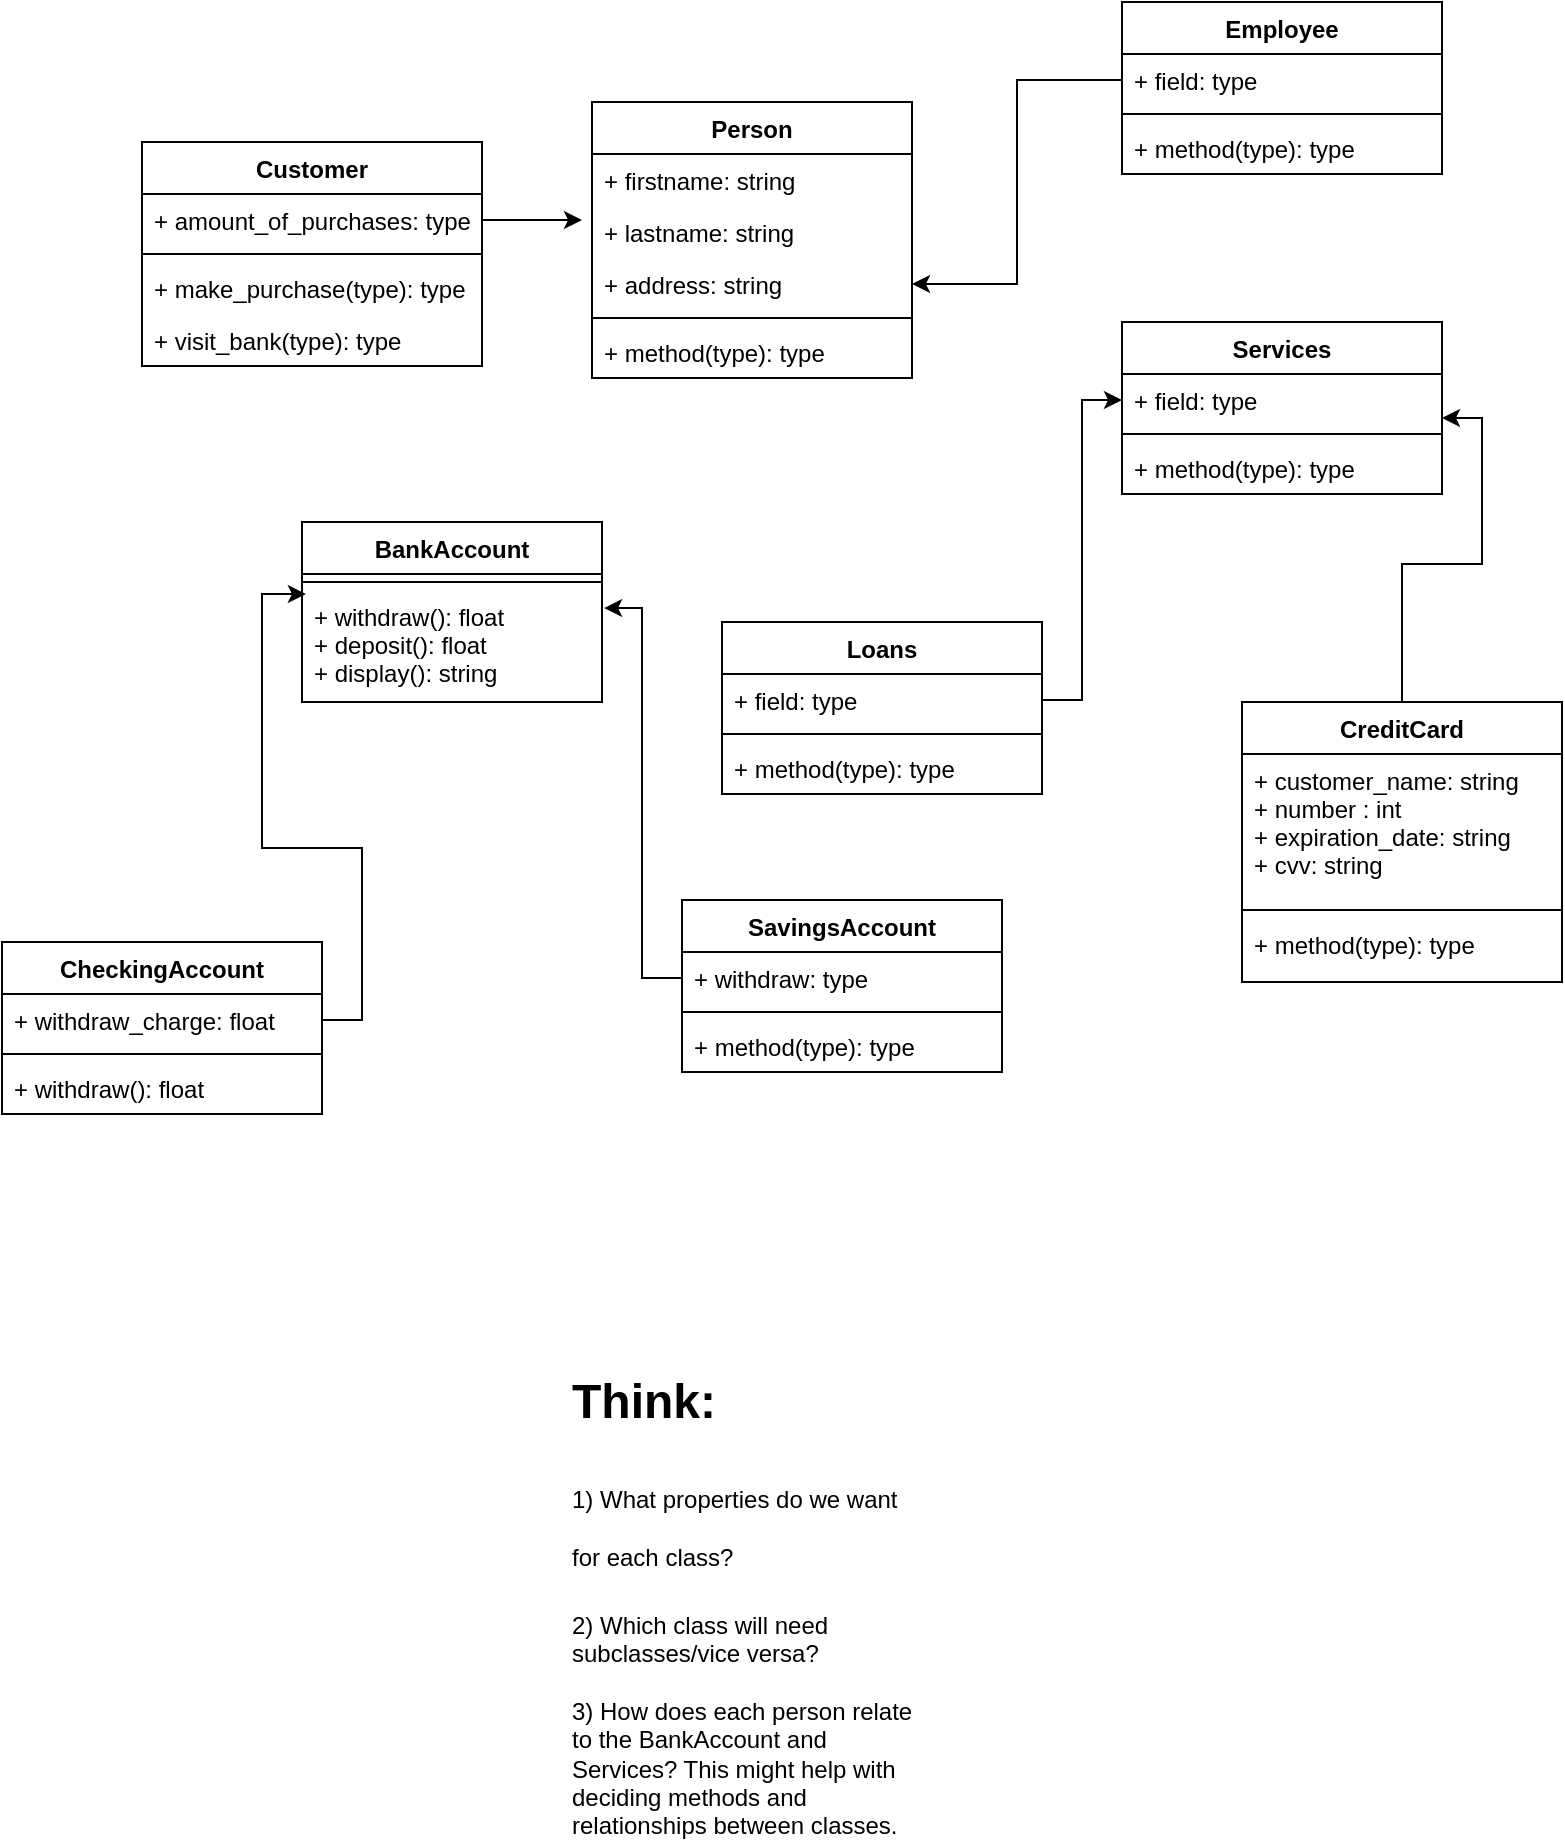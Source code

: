 <mxfile version="14.3.0" type="github">
  <diagram id="C5RBs43oDa-KdzZeNtuy" name="Page-1">
    <mxGraphModel dx="1538" dy="882" grid="1" gridSize="10" guides="1" tooltips="1" connect="1" arrows="1" fold="1" page="1" pageScale="1" pageWidth="827" pageHeight="1169" math="0" shadow="0">
      <root>
        <mxCell id="WIyWlLk6GJQsqaUBKTNV-0" />
        <mxCell id="WIyWlLk6GJQsqaUBKTNV-1" parent="WIyWlLk6GJQsqaUBKTNV-0" />
        <mxCell id="tr0egorB7xz8hkDRqfwV-1" value="Services" style="swimlane;fontStyle=1;align=center;verticalAlign=top;childLayout=stackLayout;horizontal=1;startSize=26;horizontalStack=0;resizeParent=1;resizeParentMax=0;resizeLast=0;collapsible=1;marginBottom=0;" vertex="1" parent="WIyWlLk6GJQsqaUBKTNV-1">
          <mxGeometry x="590" y="210" width="160" height="86" as="geometry" />
        </mxCell>
        <mxCell id="tr0egorB7xz8hkDRqfwV-2" value="+ field: type" style="text;strokeColor=none;fillColor=none;align=left;verticalAlign=top;spacingLeft=4;spacingRight=4;overflow=hidden;rotatable=0;points=[[0,0.5],[1,0.5]];portConstraint=eastwest;" vertex="1" parent="tr0egorB7xz8hkDRqfwV-1">
          <mxGeometry y="26" width="160" height="26" as="geometry" />
        </mxCell>
        <mxCell id="tr0egorB7xz8hkDRqfwV-3" value="" style="line;strokeWidth=1;fillColor=none;align=left;verticalAlign=middle;spacingTop=-1;spacingLeft=3;spacingRight=3;rotatable=0;labelPosition=right;points=[];portConstraint=eastwest;" vertex="1" parent="tr0egorB7xz8hkDRqfwV-1">
          <mxGeometry y="52" width="160" height="8" as="geometry" />
        </mxCell>
        <mxCell id="tr0egorB7xz8hkDRqfwV-4" value="+ method(type): type" style="text;strokeColor=none;fillColor=none;align=left;verticalAlign=top;spacingLeft=4;spacingRight=4;overflow=hidden;rotatable=0;points=[[0,0.5],[1,0.5]];portConstraint=eastwest;" vertex="1" parent="tr0egorB7xz8hkDRqfwV-1">
          <mxGeometry y="60" width="160" height="26" as="geometry" />
        </mxCell>
        <mxCell id="tr0egorB7xz8hkDRqfwV-5" value="BankAccount" style="swimlane;fontStyle=1;align=center;verticalAlign=top;childLayout=stackLayout;horizontal=1;startSize=26;horizontalStack=0;resizeParent=1;resizeParentMax=0;resizeLast=0;collapsible=1;marginBottom=0;" vertex="1" parent="WIyWlLk6GJQsqaUBKTNV-1">
          <mxGeometry x="180" y="310" width="150" height="90" as="geometry" />
        </mxCell>
        <mxCell id="tr0egorB7xz8hkDRqfwV-7" value="" style="line;strokeWidth=1;fillColor=none;align=left;verticalAlign=middle;spacingTop=-1;spacingLeft=3;spacingRight=3;rotatable=0;labelPosition=right;points=[];portConstraint=eastwest;" vertex="1" parent="tr0egorB7xz8hkDRqfwV-5">
          <mxGeometry y="26" width="150" height="8" as="geometry" />
        </mxCell>
        <mxCell id="tr0egorB7xz8hkDRqfwV-8" value="+ withdraw(): float&#xa;+ deposit(): float&#xa;+ display(): string" style="text;strokeColor=none;fillColor=none;align=left;verticalAlign=top;spacingLeft=4;spacingRight=4;overflow=hidden;rotatable=0;points=[[0,0.5],[1,0.5]];portConstraint=eastwest;" vertex="1" parent="tr0egorB7xz8hkDRqfwV-5">
          <mxGeometry y="34" width="150" height="56" as="geometry" />
        </mxCell>
        <mxCell id="tr0egorB7xz8hkDRqfwV-9" value="Customer" style="swimlane;fontStyle=1;align=center;verticalAlign=top;childLayout=stackLayout;horizontal=1;startSize=26;horizontalStack=0;resizeParent=1;resizeParentMax=0;resizeLast=0;collapsible=1;marginBottom=0;" vertex="1" parent="WIyWlLk6GJQsqaUBKTNV-1">
          <mxGeometry x="100" y="120" width="170" height="112" as="geometry" />
        </mxCell>
        <mxCell id="tr0egorB7xz8hkDRqfwV-10" value="+ amount_of_purchases: type" style="text;strokeColor=none;fillColor=none;align=left;verticalAlign=top;spacingLeft=4;spacingRight=4;overflow=hidden;rotatable=0;points=[[0,0.5],[1,0.5]];portConstraint=eastwest;" vertex="1" parent="tr0egorB7xz8hkDRqfwV-9">
          <mxGeometry y="26" width="170" height="26" as="geometry" />
        </mxCell>
        <mxCell id="tr0egorB7xz8hkDRqfwV-11" value="" style="line;strokeWidth=1;fillColor=none;align=left;verticalAlign=middle;spacingTop=-1;spacingLeft=3;spacingRight=3;rotatable=0;labelPosition=right;points=[];portConstraint=eastwest;" vertex="1" parent="tr0egorB7xz8hkDRqfwV-9">
          <mxGeometry y="52" width="170" height="8" as="geometry" />
        </mxCell>
        <mxCell id="tr0egorB7xz8hkDRqfwV-66" value="+ make_purchase(type): type" style="text;strokeColor=none;fillColor=none;align=left;verticalAlign=top;spacingLeft=4;spacingRight=4;overflow=hidden;rotatable=0;points=[[0,0.5],[1,0.5]];portConstraint=eastwest;" vertex="1" parent="tr0egorB7xz8hkDRqfwV-9">
          <mxGeometry y="60" width="170" height="26" as="geometry" />
        </mxCell>
        <mxCell id="tr0egorB7xz8hkDRqfwV-12" value="+ visit_bank(type): type" style="text;strokeColor=none;fillColor=none;align=left;verticalAlign=top;spacingLeft=4;spacingRight=4;overflow=hidden;rotatable=0;points=[[0,0.5],[1,0.5]];portConstraint=eastwest;" vertex="1" parent="tr0egorB7xz8hkDRqfwV-9">
          <mxGeometry y="86" width="170" height="26" as="geometry" />
        </mxCell>
        <mxCell id="tr0egorB7xz8hkDRqfwV-13" value="Employee" style="swimlane;fontStyle=1;align=center;verticalAlign=top;childLayout=stackLayout;horizontal=1;startSize=26;horizontalStack=0;resizeParent=1;resizeParentMax=0;resizeLast=0;collapsible=1;marginBottom=0;" vertex="1" parent="WIyWlLk6GJQsqaUBKTNV-1">
          <mxGeometry x="590" y="50" width="160" height="86" as="geometry" />
        </mxCell>
        <mxCell id="tr0egorB7xz8hkDRqfwV-14" value="+ field: type" style="text;strokeColor=none;fillColor=none;align=left;verticalAlign=top;spacingLeft=4;spacingRight=4;overflow=hidden;rotatable=0;points=[[0,0.5],[1,0.5]];portConstraint=eastwest;" vertex="1" parent="tr0egorB7xz8hkDRqfwV-13">
          <mxGeometry y="26" width="160" height="26" as="geometry" />
        </mxCell>
        <mxCell id="tr0egorB7xz8hkDRqfwV-15" value="" style="line;strokeWidth=1;fillColor=none;align=left;verticalAlign=middle;spacingTop=-1;spacingLeft=3;spacingRight=3;rotatable=0;labelPosition=right;points=[];portConstraint=eastwest;" vertex="1" parent="tr0egorB7xz8hkDRqfwV-13">
          <mxGeometry y="52" width="160" height="8" as="geometry" />
        </mxCell>
        <mxCell id="tr0egorB7xz8hkDRqfwV-16" value="+ method(type): type" style="text;strokeColor=none;fillColor=none;align=left;verticalAlign=top;spacingLeft=4;spacingRight=4;overflow=hidden;rotatable=0;points=[[0,0.5],[1,0.5]];portConstraint=eastwest;" vertex="1" parent="tr0egorB7xz8hkDRqfwV-13">
          <mxGeometry y="60" width="160" height="26" as="geometry" />
        </mxCell>
        <mxCell id="tr0egorB7xz8hkDRqfwV-22" value="CheckingAccount" style="swimlane;fontStyle=1;align=center;verticalAlign=top;childLayout=stackLayout;horizontal=1;startSize=26;horizontalStack=0;resizeParent=1;resizeParentMax=0;resizeLast=0;collapsible=1;marginBottom=0;" vertex="1" parent="WIyWlLk6GJQsqaUBKTNV-1">
          <mxGeometry x="30" y="520" width="160" height="86" as="geometry" />
        </mxCell>
        <mxCell id="tr0egorB7xz8hkDRqfwV-23" value="+ withdraw_charge: float" style="text;strokeColor=none;fillColor=none;align=left;verticalAlign=top;spacingLeft=4;spacingRight=4;overflow=hidden;rotatable=0;points=[[0,0.5],[1,0.5]];portConstraint=eastwest;" vertex="1" parent="tr0egorB7xz8hkDRqfwV-22">
          <mxGeometry y="26" width="160" height="26" as="geometry" />
        </mxCell>
        <mxCell id="tr0egorB7xz8hkDRqfwV-24" value="" style="line;strokeWidth=1;fillColor=none;align=left;verticalAlign=middle;spacingTop=-1;spacingLeft=3;spacingRight=3;rotatable=0;labelPosition=right;points=[];portConstraint=eastwest;" vertex="1" parent="tr0egorB7xz8hkDRqfwV-22">
          <mxGeometry y="52" width="160" height="8" as="geometry" />
        </mxCell>
        <mxCell id="tr0egorB7xz8hkDRqfwV-25" value="+ withdraw(): float" style="text;strokeColor=none;fillColor=none;align=left;verticalAlign=top;spacingLeft=4;spacingRight=4;overflow=hidden;rotatable=0;points=[[0,0.5],[1,0.5]];portConstraint=eastwest;" vertex="1" parent="tr0egorB7xz8hkDRqfwV-22">
          <mxGeometry y="60" width="160" height="26" as="geometry" />
        </mxCell>
        <mxCell id="tr0egorB7xz8hkDRqfwV-30" value="SavingsAccount" style="swimlane;fontStyle=1;align=center;verticalAlign=top;childLayout=stackLayout;horizontal=1;startSize=26;horizontalStack=0;resizeParent=1;resizeParentMax=0;resizeLast=0;collapsible=1;marginBottom=0;" vertex="1" parent="WIyWlLk6GJQsqaUBKTNV-1">
          <mxGeometry x="370" y="499" width="160" height="86" as="geometry" />
        </mxCell>
        <mxCell id="tr0egorB7xz8hkDRqfwV-31" value="+ withdraw: type" style="text;strokeColor=none;fillColor=none;align=left;verticalAlign=top;spacingLeft=4;spacingRight=4;overflow=hidden;rotatable=0;points=[[0,0.5],[1,0.5]];portConstraint=eastwest;" vertex="1" parent="tr0egorB7xz8hkDRqfwV-30">
          <mxGeometry y="26" width="160" height="26" as="geometry" />
        </mxCell>
        <mxCell id="tr0egorB7xz8hkDRqfwV-32" value="" style="line;strokeWidth=1;fillColor=none;align=left;verticalAlign=middle;spacingTop=-1;spacingLeft=3;spacingRight=3;rotatable=0;labelPosition=right;points=[];portConstraint=eastwest;" vertex="1" parent="tr0egorB7xz8hkDRqfwV-30">
          <mxGeometry y="52" width="160" height="8" as="geometry" />
        </mxCell>
        <mxCell id="tr0egorB7xz8hkDRqfwV-33" value="+ method(type): type" style="text;strokeColor=none;fillColor=none;align=left;verticalAlign=top;spacingLeft=4;spacingRight=4;overflow=hidden;rotatable=0;points=[[0,0.5],[1,0.5]];portConstraint=eastwest;" vertex="1" parent="tr0egorB7xz8hkDRqfwV-30">
          <mxGeometry y="60" width="160" height="26" as="geometry" />
        </mxCell>
        <mxCell id="tr0egorB7xz8hkDRqfwV-43" style="edgeStyle=orthogonalEdgeStyle;rounded=0;orthogonalLoop=1;jettySize=auto;html=1;exitX=0.5;exitY=0;exitDx=0;exitDy=0;entryX=1;entryY=0.846;entryDx=0;entryDy=0;entryPerimeter=0;" edge="1" parent="WIyWlLk6GJQsqaUBKTNV-1" source="tr0egorB7xz8hkDRqfwV-34" target="tr0egorB7xz8hkDRqfwV-2">
          <mxGeometry relative="1" as="geometry" />
        </mxCell>
        <mxCell id="tr0egorB7xz8hkDRqfwV-34" value="CreditCard" style="swimlane;fontStyle=1;align=center;verticalAlign=top;childLayout=stackLayout;horizontal=1;startSize=26;horizontalStack=0;resizeParent=1;resizeParentMax=0;resizeLast=0;collapsible=1;marginBottom=0;" vertex="1" parent="WIyWlLk6GJQsqaUBKTNV-1">
          <mxGeometry x="650" y="400" width="160" height="140" as="geometry" />
        </mxCell>
        <mxCell id="tr0egorB7xz8hkDRqfwV-35" value="+ customer_name: string &#xa;+ number : int&#xa;+ expiration_date: string&#xa;+ cvv: string" style="text;strokeColor=none;fillColor=none;align=left;verticalAlign=top;spacingLeft=4;spacingRight=4;overflow=hidden;rotatable=0;points=[[0,0.5],[1,0.5]];portConstraint=eastwest;" vertex="1" parent="tr0egorB7xz8hkDRqfwV-34">
          <mxGeometry y="26" width="160" height="74" as="geometry" />
        </mxCell>
        <mxCell id="tr0egorB7xz8hkDRqfwV-36" value="" style="line;strokeWidth=1;fillColor=none;align=left;verticalAlign=middle;spacingTop=-1;spacingLeft=3;spacingRight=3;rotatable=0;labelPosition=right;points=[];portConstraint=eastwest;" vertex="1" parent="tr0egorB7xz8hkDRqfwV-34">
          <mxGeometry y="100" width="160" height="8" as="geometry" />
        </mxCell>
        <mxCell id="tr0egorB7xz8hkDRqfwV-37" value="+ method(type): type" style="text;strokeColor=none;fillColor=none;align=left;verticalAlign=top;spacingLeft=4;spacingRight=4;overflow=hidden;rotatable=0;points=[[0,0.5],[1,0.5]];portConstraint=eastwest;" vertex="1" parent="tr0egorB7xz8hkDRqfwV-34">
          <mxGeometry y="108" width="160" height="32" as="geometry" />
        </mxCell>
        <mxCell id="tr0egorB7xz8hkDRqfwV-38" value="&lt;h1&gt;Think:&lt;/h1&gt;&lt;h1&gt;&lt;span style=&quot;font-size: 12px ; font-weight: normal&quot;&gt;1) What properties do we want for each class?&lt;/span&gt;&lt;/h1&gt;&lt;div&gt;2) Which class will need subclasses/vice versa?&lt;/div&gt;&lt;div&gt;&lt;br&gt;&lt;/div&gt;&lt;div&gt;3) How does each person relate to the BankAccount and Services? This might help with deciding methods and relationships between classes.&lt;/div&gt;" style="text;html=1;strokeColor=none;fillColor=none;spacing=5;spacingTop=-20;whiteSpace=wrap;overflow=hidden;rounded=0;" vertex="1" parent="WIyWlLk6GJQsqaUBKTNV-1">
          <mxGeometry x="310" y="730" width="180" height="240" as="geometry" />
        </mxCell>
        <mxCell id="tr0egorB7xz8hkDRqfwV-39" value="Loans" style="swimlane;fontStyle=1;align=center;verticalAlign=top;childLayout=stackLayout;horizontal=1;startSize=26;horizontalStack=0;resizeParent=1;resizeParentMax=0;resizeLast=0;collapsible=1;marginBottom=0;" vertex="1" parent="WIyWlLk6GJQsqaUBKTNV-1">
          <mxGeometry x="390" y="360" width="160" height="86" as="geometry" />
        </mxCell>
        <mxCell id="tr0egorB7xz8hkDRqfwV-40" value="+ field: type" style="text;strokeColor=none;fillColor=none;align=left;verticalAlign=top;spacingLeft=4;spacingRight=4;overflow=hidden;rotatable=0;points=[[0,0.5],[1,0.5]];portConstraint=eastwest;" vertex="1" parent="tr0egorB7xz8hkDRqfwV-39">
          <mxGeometry y="26" width="160" height="26" as="geometry" />
        </mxCell>
        <mxCell id="tr0egorB7xz8hkDRqfwV-41" value="" style="line;strokeWidth=1;fillColor=none;align=left;verticalAlign=middle;spacingTop=-1;spacingLeft=3;spacingRight=3;rotatable=0;labelPosition=right;points=[];portConstraint=eastwest;" vertex="1" parent="tr0egorB7xz8hkDRqfwV-39">
          <mxGeometry y="52" width="160" height="8" as="geometry" />
        </mxCell>
        <mxCell id="tr0egorB7xz8hkDRqfwV-42" value="+ method(type): type" style="text;strokeColor=none;fillColor=none;align=left;verticalAlign=top;spacingLeft=4;spacingRight=4;overflow=hidden;rotatable=0;points=[[0,0.5],[1,0.5]];portConstraint=eastwest;" vertex="1" parent="tr0egorB7xz8hkDRqfwV-39">
          <mxGeometry y="60" width="160" height="26" as="geometry" />
        </mxCell>
        <mxCell id="tr0egorB7xz8hkDRqfwV-47" style="edgeStyle=orthogonalEdgeStyle;rounded=0;orthogonalLoop=1;jettySize=auto;html=1;entryX=0;entryY=0.5;entryDx=0;entryDy=0;" edge="1" parent="WIyWlLk6GJQsqaUBKTNV-1" source="tr0egorB7xz8hkDRqfwV-40" target="tr0egorB7xz8hkDRqfwV-2">
          <mxGeometry relative="1" as="geometry" />
        </mxCell>
        <mxCell id="tr0egorB7xz8hkDRqfwV-48" style="edgeStyle=orthogonalEdgeStyle;rounded=0;orthogonalLoop=1;jettySize=auto;html=1;entryX=0.013;entryY=0.036;entryDx=0;entryDy=0;entryPerimeter=0;" edge="1" parent="WIyWlLk6GJQsqaUBKTNV-1" source="tr0egorB7xz8hkDRqfwV-23" target="tr0egorB7xz8hkDRqfwV-8">
          <mxGeometry relative="1" as="geometry" />
        </mxCell>
        <mxCell id="tr0egorB7xz8hkDRqfwV-49" style="edgeStyle=orthogonalEdgeStyle;rounded=0;orthogonalLoop=1;jettySize=auto;html=1;entryX=1.007;entryY=0.161;entryDx=0;entryDy=0;entryPerimeter=0;" edge="1" parent="WIyWlLk6GJQsqaUBKTNV-1" source="tr0egorB7xz8hkDRqfwV-31" target="tr0egorB7xz8hkDRqfwV-8">
          <mxGeometry relative="1" as="geometry" />
        </mxCell>
        <mxCell id="tr0egorB7xz8hkDRqfwV-50" value="Person" style="swimlane;fontStyle=1;align=center;verticalAlign=top;childLayout=stackLayout;horizontal=1;startSize=26;horizontalStack=0;resizeParent=1;resizeParentMax=0;resizeLast=0;collapsible=1;marginBottom=0;" vertex="1" parent="WIyWlLk6GJQsqaUBKTNV-1">
          <mxGeometry x="325" y="100" width="160" height="138" as="geometry" />
        </mxCell>
        <mxCell id="tr0egorB7xz8hkDRqfwV-60" value="+ firstname: string" style="text;strokeColor=none;fillColor=none;align=left;verticalAlign=top;spacingLeft=4;spacingRight=4;overflow=hidden;rotatable=0;points=[[0,0.5],[1,0.5]];portConstraint=eastwest;" vertex="1" parent="tr0egorB7xz8hkDRqfwV-50">
          <mxGeometry y="26" width="160" height="26" as="geometry" />
        </mxCell>
        <mxCell id="tr0egorB7xz8hkDRqfwV-61" value="+ lastname: string" style="text;strokeColor=none;fillColor=none;align=left;verticalAlign=top;spacingLeft=4;spacingRight=4;overflow=hidden;rotatable=0;points=[[0,0.5],[1,0.5]];portConstraint=eastwest;" vertex="1" parent="tr0egorB7xz8hkDRqfwV-50">
          <mxGeometry y="52" width="160" height="26" as="geometry" />
        </mxCell>
        <mxCell id="tr0egorB7xz8hkDRqfwV-51" value="+ address: string" style="text;strokeColor=none;fillColor=none;align=left;verticalAlign=top;spacingLeft=4;spacingRight=4;overflow=hidden;rotatable=0;points=[[0,0.5],[1,0.5]];portConstraint=eastwest;" vertex="1" parent="tr0egorB7xz8hkDRqfwV-50">
          <mxGeometry y="78" width="160" height="26" as="geometry" />
        </mxCell>
        <mxCell id="tr0egorB7xz8hkDRqfwV-52" value="" style="line;strokeWidth=1;fillColor=none;align=left;verticalAlign=middle;spacingTop=-1;spacingLeft=3;spacingRight=3;rotatable=0;labelPosition=right;points=[];portConstraint=eastwest;" vertex="1" parent="tr0egorB7xz8hkDRqfwV-50">
          <mxGeometry y="104" width="160" height="8" as="geometry" />
        </mxCell>
        <mxCell id="tr0egorB7xz8hkDRqfwV-53" value="+ method(type): type" style="text;strokeColor=none;fillColor=none;align=left;verticalAlign=top;spacingLeft=4;spacingRight=4;overflow=hidden;rotatable=0;points=[[0,0.5],[1,0.5]];portConstraint=eastwest;" vertex="1" parent="tr0egorB7xz8hkDRqfwV-50">
          <mxGeometry y="112" width="160" height="26" as="geometry" />
        </mxCell>
        <mxCell id="tr0egorB7xz8hkDRqfwV-55" style="edgeStyle=orthogonalEdgeStyle;rounded=0;orthogonalLoop=1;jettySize=auto;html=1;entryX=1;entryY=0.5;entryDx=0;entryDy=0;" edge="1" parent="WIyWlLk6GJQsqaUBKTNV-1" source="tr0egorB7xz8hkDRqfwV-14" target="tr0egorB7xz8hkDRqfwV-51">
          <mxGeometry relative="1" as="geometry" />
        </mxCell>
        <mxCell id="tr0egorB7xz8hkDRqfwV-62" style="edgeStyle=orthogonalEdgeStyle;rounded=0;orthogonalLoop=1;jettySize=auto;html=1;exitX=1;exitY=0.5;exitDx=0;exitDy=0;" edge="1" parent="WIyWlLk6GJQsqaUBKTNV-1" source="tr0egorB7xz8hkDRqfwV-10">
          <mxGeometry relative="1" as="geometry">
            <mxPoint x="320" y="159" as="targetPoint" />
          </mxGeometry>
        </mxCell>
      </root>
    </mxGraphModel>
  </diagram>
</mxfile>
